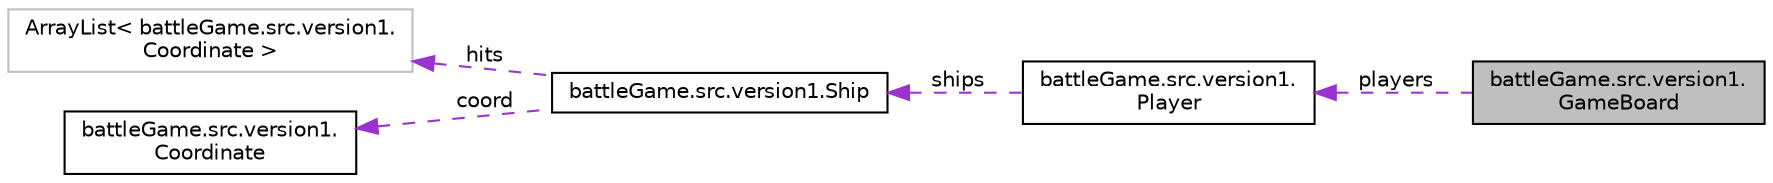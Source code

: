 digraph "battleGame.src.version1.GameBoard"
{
  edge [fontname="Helvetica",fontsize="10",labelfontname="Helvetica",labelfontsize="10"];
  node [fontname="Helvetica",fontsize="10",shape=record];
  rankdir="LR";
  Node1 [label="battleGame.src.version1.\lGameBoard",height=0.2,width=0.4,color="black", fillcolor="grey75", style="filled", fontcolor="black"];
  Node2 -> Node1 [dir="back",color="darkorchid3",fontsize="10",style="dashed",label=" players" ];
  Node2 [label="battleGame.src.version1.\lPlayer",height=0.2,width=0.4,color="black", fillcolor="white", style="filled",URL="$classbattleGame_1_1src_1_1version1_1_1Player.html"];
  Node3 -> Node2 [dir="back",color="darkorchid3",fontsize="10",style="dashed",label=" ships" ];
  Node3 [label="battleGame.src.version1.Ship",height=0.2,width=0.4,color="black", fillcolor="white", style="filled",URL="$classbattleGame_1_1src_1_1version1_1_1Ship.html"];
  Node4 -> Node3 [dir="back",color="darkorchid3",fontsize="10",style="dashed",label=" hits" ];
  Node4 [label="ArrayList\< battleGame.src.version1.\lCoordinate \>",height=0.2,width=0.4,color="grey75", fillcolor="white", style="filled"];
  Node5 -> Node3 [dir="back",color="darkorchid3",fontsize="10",style="dashed",label=" coord" ];
  Node5 [label="battleGame.src.version1.\lCoordinate",height=0.2,width=0.4,color="black", fillcolor="white", style="filled",URL="$classbattleGame_1_1src_1_1version1_1_1Coordinate.html"];
}
